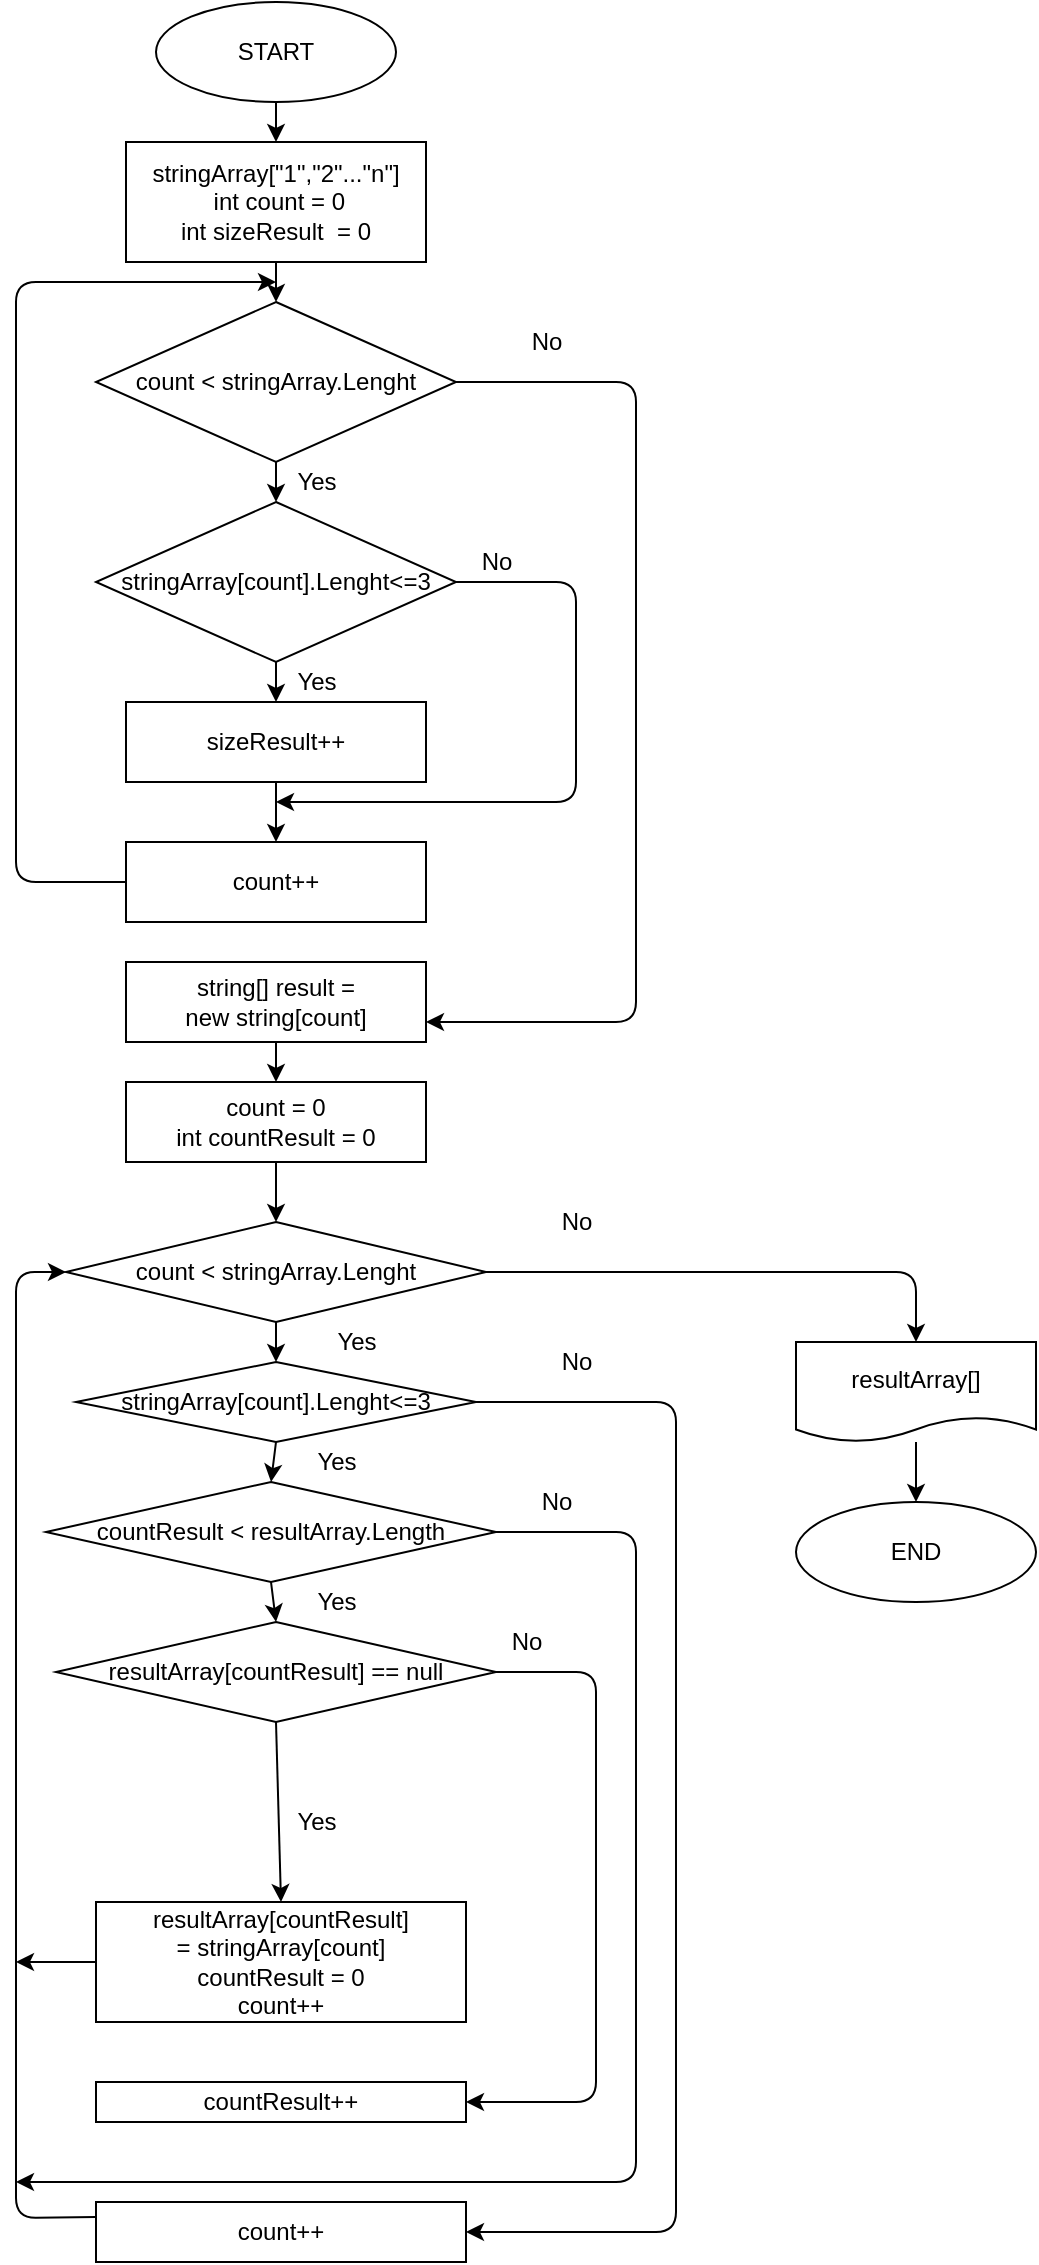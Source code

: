 <mxfile>
    <diagram id="6RShdD5RpSHvjER0YmxO" name="Страница 1">
        <mxGraphModel dx="1250" dy="466" grid="1" gridSize="10" guides="1" tooltips="1" connect="1" arrows="1" fold="1" page="1" pageScale="1" pageWidth="827" pageHeight="1169" math="0" shadow="0">
            <root>
                <mxCell id="0"/>
                <mxCell id="1" parent="0"/>
                <mxCell id="8" style="edgeStyle=none;html=1;exitX=0.5;exitY=1;exitDx=0;exitDy=0;entryX=0.5;entryY=0;entryDx=0;entryDy=0;" edge="1" parent="1" source="2" target="3">
                    <mxGeometry relative="1" as="geometry"/>
                </mxCell>
                <mxCell id="2" value="START" style="ellipse;whiteSpace=wrap;html=1;" vertex="1" parent="1">
                    <mxGeometry x="70" y="30" width="120" height="50" as="geometry"/>
                </mxCell>
                <mxCell id="9" style="edgeStyle=none;html=1;exitX=0.5;exitY=1;exitDx=0;exitDy=0;entryX=0.5;entryY=0;entryDx=0;entryDy=0;" edge="1" parent="1" source="3" target="4">
                    <mxGeometry relative="1" as="geometry"/>
                </mxCell>
                <mxCell id="3" value="stringArray[&quot;1&quot;,&quot;2&quot;...&quot;n&quot;]&lt;br&gt;&amp;nbsp;int count = 0&lt;br&gt;int sizeResult&amp;nbsp; = 0" style="rounded=0;whiteSpace=wrap;html=1;" vertex="1" parent="1">
                    <mxGeometry x="55" y="100" width="150" height="60" as="geometry"/>
                </mxCell>
                <mxCell id="24" style="edgeStyle=none;html=1;exitX=0.5;exitY=1;exitDx=0;exitDy=0;entryX=0.5;entryY=0;entryDx=0;entryDy=0;" edge="1" parent="1" source="4" target="5">
                    <mxGeometry relative="1" as="geometry"/>
                </mxCell>
                <mxCell id="27" style="edgeStyle=none;html=1;exitX=1;exitY=0.5;exitDx=0;exitDy=0;entryX=1;entryY=0.75;entryDx=0;entryDy=0;" edge="1" parent="1" source="4" target="11">
                    <mxGeometry relative="1" as="geometry">
                        <mxPoint x="210" y="590" as="targetPoint"/>
                        <Array as="points">
                            <mxPoint x="310" y="220"/>
                            <mxPoint x="310" y="540"/>
                        </Array>
                    </mxGeometry>
                </mxCell>
                <mxCell id="4" value="count &amp;lt; stringArray.Lenght" style="rhombus;whiteSpace=wrap;html=1;" vertex="1" parent="1">
                    <mxGeometry x="40" y="180" width="180" height="80" as="geometry"/>
                </mxCell>
                <mxCell id="25" style="edgeStyle=none;html=1;exitX=1;exitY=0.5;exitDx=0;exitDy=0;" edge="1" parent="1" source="5">
                    <mxGeometry relative="1" as="geometry">
                        <mxPoint x="130" y="430" as="targetPoint"/>
                        <Array as="points">
                            <mxPoint x="280" y="320"/>
                            <mxPoint x="280" y="430"/>
                        </Array>
                    </mxGeometry>
                </mxCell>
                <mxCell id="41" style="edgeStyle=none;html=1;exitX=0.5;exitY=1;exitDx=0;exitDy=0;entryX=0.5;entryY=0;entryDx=0;entryDy=0;" edge="1" parent="1" source="5" target="6">
                    <mxGeometry relative="1" as="geometry"/>
                </mxCell>
                <mxCell id="5" value="stringArray[count].Lenght&amp;lt;=3" style="rhombus;whiteSpace=wrap;html=1;" vertex="1" parent="1">
                    <mxGeometry x="40" y="280" width="180" height="80" as="geometry"/>
                </mxCell>
                <mxCell id="26" style="edgeStyle=none;html=1;exitX=0.5;exitY=1;exitDx=0;exitDy=0;entryX=0.5;entryY=0;entryDx=0;entryDy=0;" edge="1" parent="1" source="6" target="10">
                    <mxGeometry relative="1" as="geometry"/>
                </mxCell>
                <mxCell id="6" value="sizeResult++" style="rounded=0;whiteSpace=wrap;html=1;" vertex="1" parent="1">
                    <mxGeometry x="55" y="380" width="150" height="40" as="geometry"/>
                </mxCell>
                <mxCell id="28" style="edgeStyle=none;html=1;exitX=0;exitY=0.5;exitDx=0;exitDy=0;" edge="1" parent="1" source="10">
                    <mxGeometry relative="1" as="geometry">
                        <mxPoint x="130" y="170" as="targetPoint"/>
                        <Array as="points">
                            <mxPoint y="470"/>
                            <mxPoint y="170"/>
                        </Array>
                    </mxGeometry>
                </mxCell>
                <mxCell id="10" value="count++" style="rounded=0;whiteSpace=wrap;html=1;" vertex="1" parent="1">
                    <mxGeometry x="55" y="450" width="150" height="40" as="geometry"/>
                </mxCell>
                <mxCell id="29" style="edgeStyle=none;html=1;exitX=0.5;exitY=1;exitDx=0;exitDy=0;entryX=0.5;entryY=0;entryDx=0;entryDy=0;" edge="1" parent="1" source="11" target="12">
                    <mxGeometry relative="1" as="geometry"/>
                </mxCell>
                <mxCell id="11" value="string[] result =&lt;br&gt;new string[count]" style="rounded=0;whiteSpace=wrap;html=1;" vertex="1" parent="1">
                    <mxGeometry x="55" y="510" width="150" height="40" as="geometry"/>
                </mxCell>
                <mxCell id="30" style="edgeStyle=none;html=1;exitX=0.5;exitY=1;exitDx=0;exitDy=0;entryX=0.5;entryY=0;entryDx=0;entryDy=0;" edge="1" parent="1" source="12" target="13">
                    <mxGeometry relative="1" as="geometry"/>
                </mxCell>
                <mxCell id="12" value="count = 0&lt;br&gt;int countResult = 0" style="rounded=0;whiteSpace=wrap;html=1;" vertex="1" parent="1">
                    <mxGeometry x="55" y="570" width="150" height="40" as="geometry"/>
                </mxCell>
                <mxCell id="31" style="edgeStyle=none;html=1;exitX=0.5;exitY=1;exitDx=0;exitDy=0;entryX=0.5;entryY=0;entryDx=0;entryDy=0;" edge="1" parent="1" source="13" target="15">
                    <mxGeometry relative="1" as="geometry"/>
                </mxCell>
                <mxCell id="43" style="edgeStyle=none;html=1;exitX=1;exitY=0.5;exitDx=0;exitDy=0;entryX=0.5;entryY=0;entryDx=0;entryDy=0;" edge="1" parent="1" source="13" target="19">
                    <mxGeometry relative="1" as="geometry">
                        <mxPoint x="350" y="690" as="targetPoint"/>
                        <Array as="points">
                            <mxPoint x="450" y="665"/>
                        </Array>
                    </mxGeometry>
                </mxCell>
                <mxCell id="13" value="count &amp;lt; stringArray.Lenght" style="rhombus;whiteSpace=wrap;html=1;" vertex="1" parent="1">
                    <mxGeometry x="25" y="640" width="210" height="50" as="geometry"/>
                </mxCell>
                <mxCell id="33" style="edgeStyle=none;html=1;exitX=0.5;exitY=1;exitDx=0;exitDy=0;entryX=0.5;entryY=0;entryDx=0;entryDy=0;startArrow=none;" edge="1" parent="1" source="48" target="16">
                    <mxGeometry relative="1" as="geometry"/>
                </mxCell>
                <mxCell id="47" style="edgeStyle=none;html=1;exitX=1;exitY=0.5;exitDx=0;exitDy=0;entryX=1;entryY=0.5;entryDx=0;entryDy=0;" edge="1" parent="1" source="15" target="36">
                    <mxGeometry relative="1" as="geometry">
                        <mxPoint x="320" y="1120" as="targetPoint"/>
                        <Array as="points">
                            <mxPoint x="330" y="730"/>
                            <mxPoint x="330" y="1145"/>
                        </Array>
                    </mxGeometry>
                </mxCell>
                <mxCell id="50" style="edgeStyle=none;html=1;exitX=0.5;exitY=1;exitDx=0;exitDy=0;entryX=0.5;entryY=0;entryDx=0;entryDy=0;" edge="1" parent="1" source="15" target="48">
                    <mxGeometry relative="1" as="geometry"/>
                </mxCell>
                <mxCell id="15" value="stringArray[count].Lenght&amp;lt;=3" style="rhombus;whiteSpace=wrap;html=1;" vertex="1" parent="1">
                    <mxGeometry x="30" y="710" width="200" height="40" as="geometry"/>
                </mxCell>
                <mxCell id="34" style="edgeStyle=none;html=1;exitX=0.5;exitY=1;exitDx=0;exitDy=0;entryX=0.5;entryY=0;entryDx=0;entryDy=0;" edge="1" parent="1" source="16" target="17">
                    <mxGeometry relative="1" as="geometry"/>
                </mxCell>
                <mxCell id="35" style="edgeStyle=none;html=1;exitX=1;exitY=0.5;exitDx=0;exitDy=0;entryX=1;entryY=0.5;entryDx=0;entryDy=0;" edge="1" parent="1" source="16" target="18">
                    <mxGeometry relative="1" as="geometry">
                        <mxPoint x="50" y="1010" as="targetPoint"/>
                        <Array as="points">
                            <mxPoint x="290" y="865"/>
                            <mxPoint x="290" y="1030"/>
                            <mxPoint x="290" y="1080"/>
                        </Array>
                    </mxGeometry>
                </mxCell>
                <mxCell id="16" value="resultArray[countResult] == null" style="rhombus;whiteSpace=wrap;html=1;" vertex="1" parent="1">
                    <mxGeometry x="20" y="840" width="220" height="50" as="geometry"/>
                </mxCell>
                <mxCell id="57" style="edgeStyle=none;html=1;exitX=0;exitY=0.5;exitDx=0;exitDy=0;" edge="1" parent="1" source="17">
                    <mxGeometry relative="1" as="geometry">
                        <mxPoint y="1010" as="targetPoint"/>
                    </mxGeometry>
                </mxCell>
                <mxCell id="17" value="resultArray[countResult] =&amp;nbsp;stringArray[count]&lt;br&gt;countResult = 0&lt;br&gt;count++" style="rounded=0;whiteSpace=wrap;html=1;" vertex="1" parent="1">
                    <mxGeometry x="40" y="980" width="185" height="60" as="geometry"/>
                </mxCell>
                <mxCell id="18" value="countResult++" style="rounded=0;whiteSpace=wrap;html=1;" vertex="1" parent="1">
                    <mxGeometry x="40" y="1070" width="185" height="20" as="geometry"/>
                </mxCell>
                <mxCell id="44" value="" style="edgeStyle=none;html=1;" edge="1" parent="1" source="19" target="20">
                    <mxGeometry relative="1" as="geometry">
                        <mxPoint x="340" y="740" as="sourcePoint"/>
                    </mxGeometry>
                </mxCell>
                <mxCell id="19" value="resultArray[]" style="shape=document;whiteSpace=wrap;html=1;boundedLbl=1;size=0.25;" vertex="1" parent="1">
                    <mxGeometry x="390" y="700" width="120" height="50" as="geometry"/>
                </mxCell>
                <mxCell id="20" value="END" style="ellipse;whiteSpace=wrap;html=1;" vertex="1" parent="1">
                    <mxGeometry x="390" y="780" width="120" height="50" as="geometry"/>
                </mxCell>
                <mxCell id="52" style="edgeStyle=none;html=1;exitX=0;exitY=0.25;exitDx=0;exitDy=0;entryX=0;entryY=0.5;entryDx=0;entryDy=0;" edge="1" parent="1" source="36" target="13">
                    <mxGeometry relative="1" as="geometry">
                        <mxPoint x="-10" y="600" as="targetPoint"/>
                        <Array as="points">
                            <mxPoint y="1138"/>
                            <mxPoint y="1010"/>
                            <mxPoint y="665"/>
                        </Array>
                    </mxGeometry>
                </mxCell>
                <mxCell id="36" value="count++" style="rounded=0;whiteSpace=wrap;html=1;" vertex="1" parent="1">
                    <mxGeometry x="40" y="1130" width="185" height="30" as="geometry"/>
                </mxCell>
                <mxCell id="38" value="No" style="text;html=1;resizable=0;autosize=1;align=center;verticalAlign=middle;points=[];fillColor=none;strokeColor=none;rounded=0;" vertex="1" parent="1">
                    <mxGeometry x="250" y="190" width="30" height="20" as="geometry"/>
                </mxCell>
                <mxCell id="39" value="No" style="text;html=1;resizable=0;autosize=1;align=center;verticalAlign=middle;points=[];fillColor=none;strokeColor=none;rounded=0;" vertex="1" parent="1">
                    <mxGeometry x="225" y="300" width="30" height="20" as="geometry"/>
                </mxCell>
                <mxCell id="40" value="Yes" style="text;html=1;align=center;verticalAlign=middle;resizable=0;points=[];autosize=1;strokeColor=none;fillColor=none;" vertex="1" parent="1">
                    <mxGeometry x="130" y="260" width="40" height="20" as="geometry"/>
                </mxCell>
                <mxCell id="42" value="Yes" style="text;html=1;align=center;verticalAlign=middle;resizable=0;points=[];autosize=1;strokeColor=none;fillColor=none;" vertex="1" parent="1">
                    <mxGeometry x="130" y="360" width="40" height="20" as="geometry"/>
                </mxCell>
                <mxCell id="51" style="edgeStyle=none;html=1;exitX=1;exitY=0.5;exitDx=0;exitDy=0;" edge="1" parent="1" source="48">
                    <mxGeometry relative="1" as="geometry">
                        <mxPoint y="1120" as="targetPoint"/>
                        <Array as="points">
                            <mxPoint x="310" y="795"/>
                            <mxPoint x="310" y="1120"/>
                        </Array>
                    </mxGeometry>
                </mxCell>
                <mxCell id="48" value="countResult &amp;lt; resultArray.Length" style="rhombus;whiteSpace=wrap;html=1;" vertex="1" parent="1">
                    <mxGeometry x="15" y="770" width="225" height="50" as="geometry"/>
                </mxCell>
                <mxCell id="53" value="No" style="text;html=1;align=center;verticalAlign=middle;resizable=0;points=[];autosize=1;strokeColor=none;fillColor=none;" vertex="1" parent="1">
                    <mxGeometry x="265" y="630" width="30" height="20" as="geometry"/>
                </mxCell>
                <mxCell id="54" value="No" style="text;html=1;align=center;verticalAlign=middle;resizable=0;points=[];autosize=1;strokeColor=none;fillColor=none;" vertex="1" parent="1">
                    <mxGeometry x="265" y="700" width="30" height="20" as="geometry"/>
                </mxCell>
                <mxCell id="55" value="No" style="text;html=1;align=center;verticalAlign=middle;resizable=0;points=[];autosize=1;strokeColor=none;fillColor=none;" vertex="1" parent="1">
                    <mxGeometry x="255" y="770" width="30" height="20" as="geometry"/>
                </mxCell>
                <mxCell id="56" value="No" style="text;html=1;align=center;verticalAlign=middle;resizable=0;points=[];autosize=1;strokeColor=none;fillColor=none;" vertex="1" parent="1">
                    <mxGeometry x="240" y="840" width="30" height="20" as="geometry"/>
                </mxCell>
                <mxCell id="58" value="Yes" style="text;html=1;align=center;verticalAlign=middle;resizable=0;points=[];autosize=1;strokeColor=none;fillColor=none;" vertex="1" parent="1">
                    <mxGeometry x="150" y="690" width="40" height="20" as="geometry"/>
                </mxCell>
                <mxCell id="59" value="Yes" style="text;html=1;align=center;verticalAlign=middle;resizable=0;points=[];autosize=1;strokeColor=none;fillColor=none;" vertex="1" parent="1">
                    <mxGeometry x="140" y="750" width="40" height="20" as="geometry"/>
                </mxCell>
                <mxCell id="60" value="Yes" style="text;html=1;align=center;verticalAlign=middle;resizable=0;points=[];autosize=1;strokeColor=none;fillColor=none;" vertex="1" parent="1">
                    <mxGeometry x="140" y="820" width="40" height="20" as="geometry"/>
                </mxCell>
                <mxCell id="61" value="Yes" style="text;html=1;align=center;verticalAlign=middle;resizable=0;points=[];autosize=1;strokeColor=none;fillColor=none;" vertex="1" parent="1">
                    <mxGeometry x="130" y="930" width="40" height="20" as="geometry"/>
                </mxCell>
            </root>
        </mxGraphModel>
    </diagram>
</mxfile>